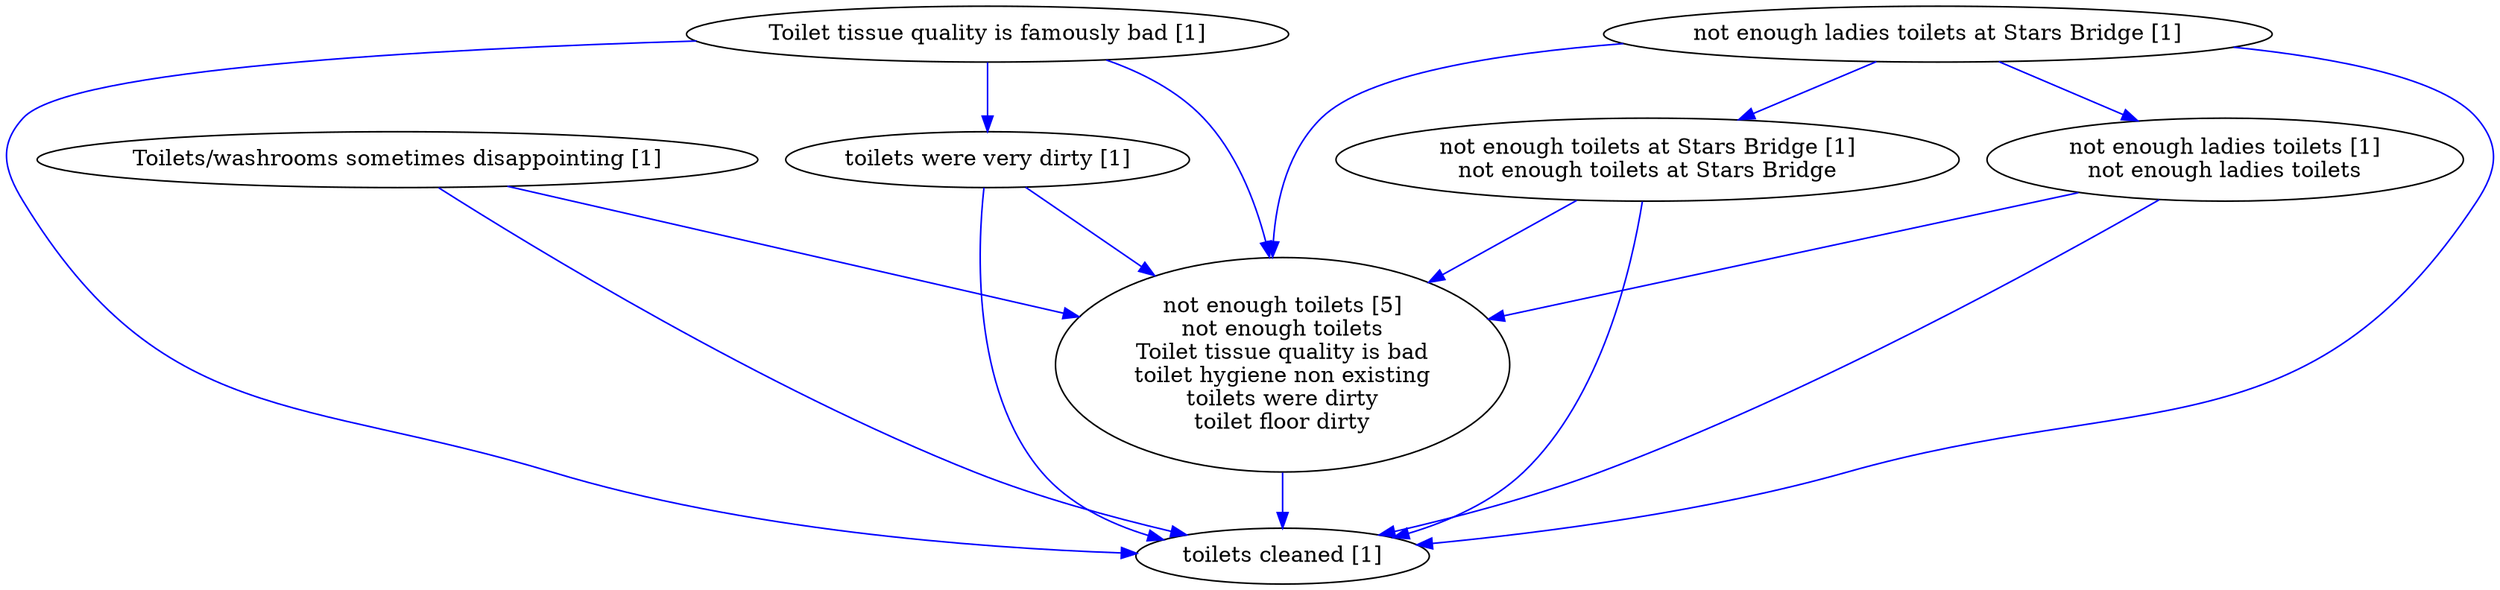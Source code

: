 digraph collapsedGraph {
"not enough toilets [5]\nnot enough toilets\nToilet tissue quality is bad\ntoilet hygiene non existing\ntoilets were dirty\ntoilet floor dirty""Toilet tissue quality is famously bad [1]""Toilets/washrooms sometimes disappointing [1]""not enough ladies toilets at Stars Bridge [1]""not enough toilets at Stars Bridge [1]\nnot enough toilets at Stars Bridge""not enough ladies toilets [1]\nnot enough ladies toilets""toilets cleaned [1]""toilets were very dirty [1]""Toilet tissue quality is famously bad [1]" -> "toilets cleaned [1]" [color=blue]
"not enough ladies toilets [1]\nnot enough ladies toilets" -> "toilets cleaned [1]" [color=blue]
"not enough ladies toilets [1]\nnot enough ladies toilets" -> "not enough toilets [5]\nnot enough toilets\nToilet tissue quality is bad\ntoilet hygiene non existing\ntoilets were dirty\ntoilet floor dirty" [color=blue]
"not enough toilets [5]\nnot enough toilets\nToilet tissue quality is bad\ntoilet hygiene non existing\ntoilets were dirty\ntoilet floor dirty" -> "toilets cleaned [1]" [color=blue]
"Toilets/washrooms sometimes disappointing [1]" -> "toilets cleaned [1]" [color=blue]
"toilets were very dirty [1]" -> "not enough toilets [5]\nnot enough toilets\nToilet tissue quality is bad\ntoilet hygiene non existing\ntoilets were dirty\ntoilet floor dirty" [color=blue]
"not enough ladies toilets at Stars Bridge [1]" -> "not enough toilets [5]\nnot enough toilets\nToilet tissue quality is bad\ntoilet hygiene non existing\ntoilets were dirty\ntoilet floor dirty" [color=blue]
"Toilet tissue quality is famously bad [1]" -> "not enough toilets [5]\nnot enough toilets\nToilet tissue quality is bad\ntoilet hygiene non existing\ntoilets were dirty\ntoilet floor dirty" [color=blue]
"Toilet tissue quality is famously bad [1]" -> "toilets were very dirty [1]" [color=blue]
"not enough toilets at Stars Bridge [1]\nnot enough toilets at Stars Bridge" -> "not enough toilets [5]\nnot enough toilets\nToilet tissue quality is bad\ntoilet hygiene non existing\ntoilets were dirty\ntoilet floor dirty" [color=blue]
"toilets were very dirty [1]" -> "toilets cleaned [1]" [color=blue]
"not enough toilets at Stars Bridge [1]\nnot enough toilets at Stars Bridge" -> "toilets cleaned [1]" [color=blue]
"not enough ladies toilets at Stars Bridge [1]" -> "toilets cleaned [1]" [color=blue]
"Toilets/washrooms sometimes disappointing [1]" -> "not enough toilets [5]\nnot enough toilets\nToilet tissue quality is bad\ntoilet hygiene non existing\ntoilets were dirty\ntoilet floor dirty" [color=blue]
"not enough ladies toilets at Stars Bridge [1]" -> "not enough toilets at Stars Bridge [1]\nnot enough toilets at Stars Bridge" [color=blue]
"not enough ladies toilets at Stars Bridge [1]" -> "not enough ladies toilets [1]\nnot enough ladies toilets" [color=blue]
}